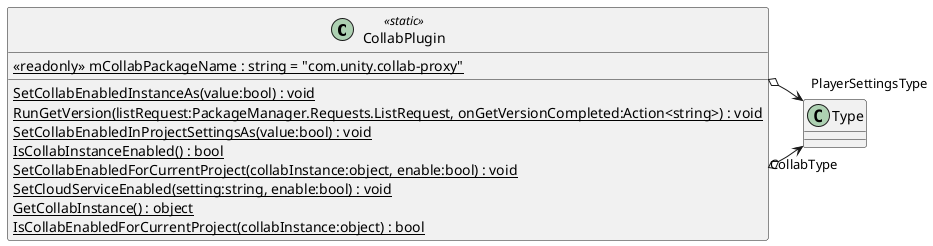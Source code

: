 @startuml
class CollabPlugin <<static>> {
    {static} SetCollabEnabledInstanceAs(value:bool) : void
    {static} RunGetVersion(listRequest:PackageManager.Requests.ListRequest, onGetVersionCompleted:Action<string>) : void
    {static} SetCollabEnabledInProjectSettingsAs(value:bool) : void
    {static} IsCollabInstanceEnabled() : bool
    {static} SetCollabEnabledForCurrentProject(collabInstance:object, enable:bool) : void
    {static} SetCloudServiceEnabled(setting:string, enable:bool) : void
    {static} GetCollabInstance() : object
    {static} IsCollabEnabledForCurrentProject(collabInstance:object) : bool
    {static} <<readonly>> mCollabPackageName : string = "com.unity.collab-proxy"
}
CollabPlugin o-> "CollabType" Type
CollabPlugin o-> "PlayerSettingsType" Type
@enduml
